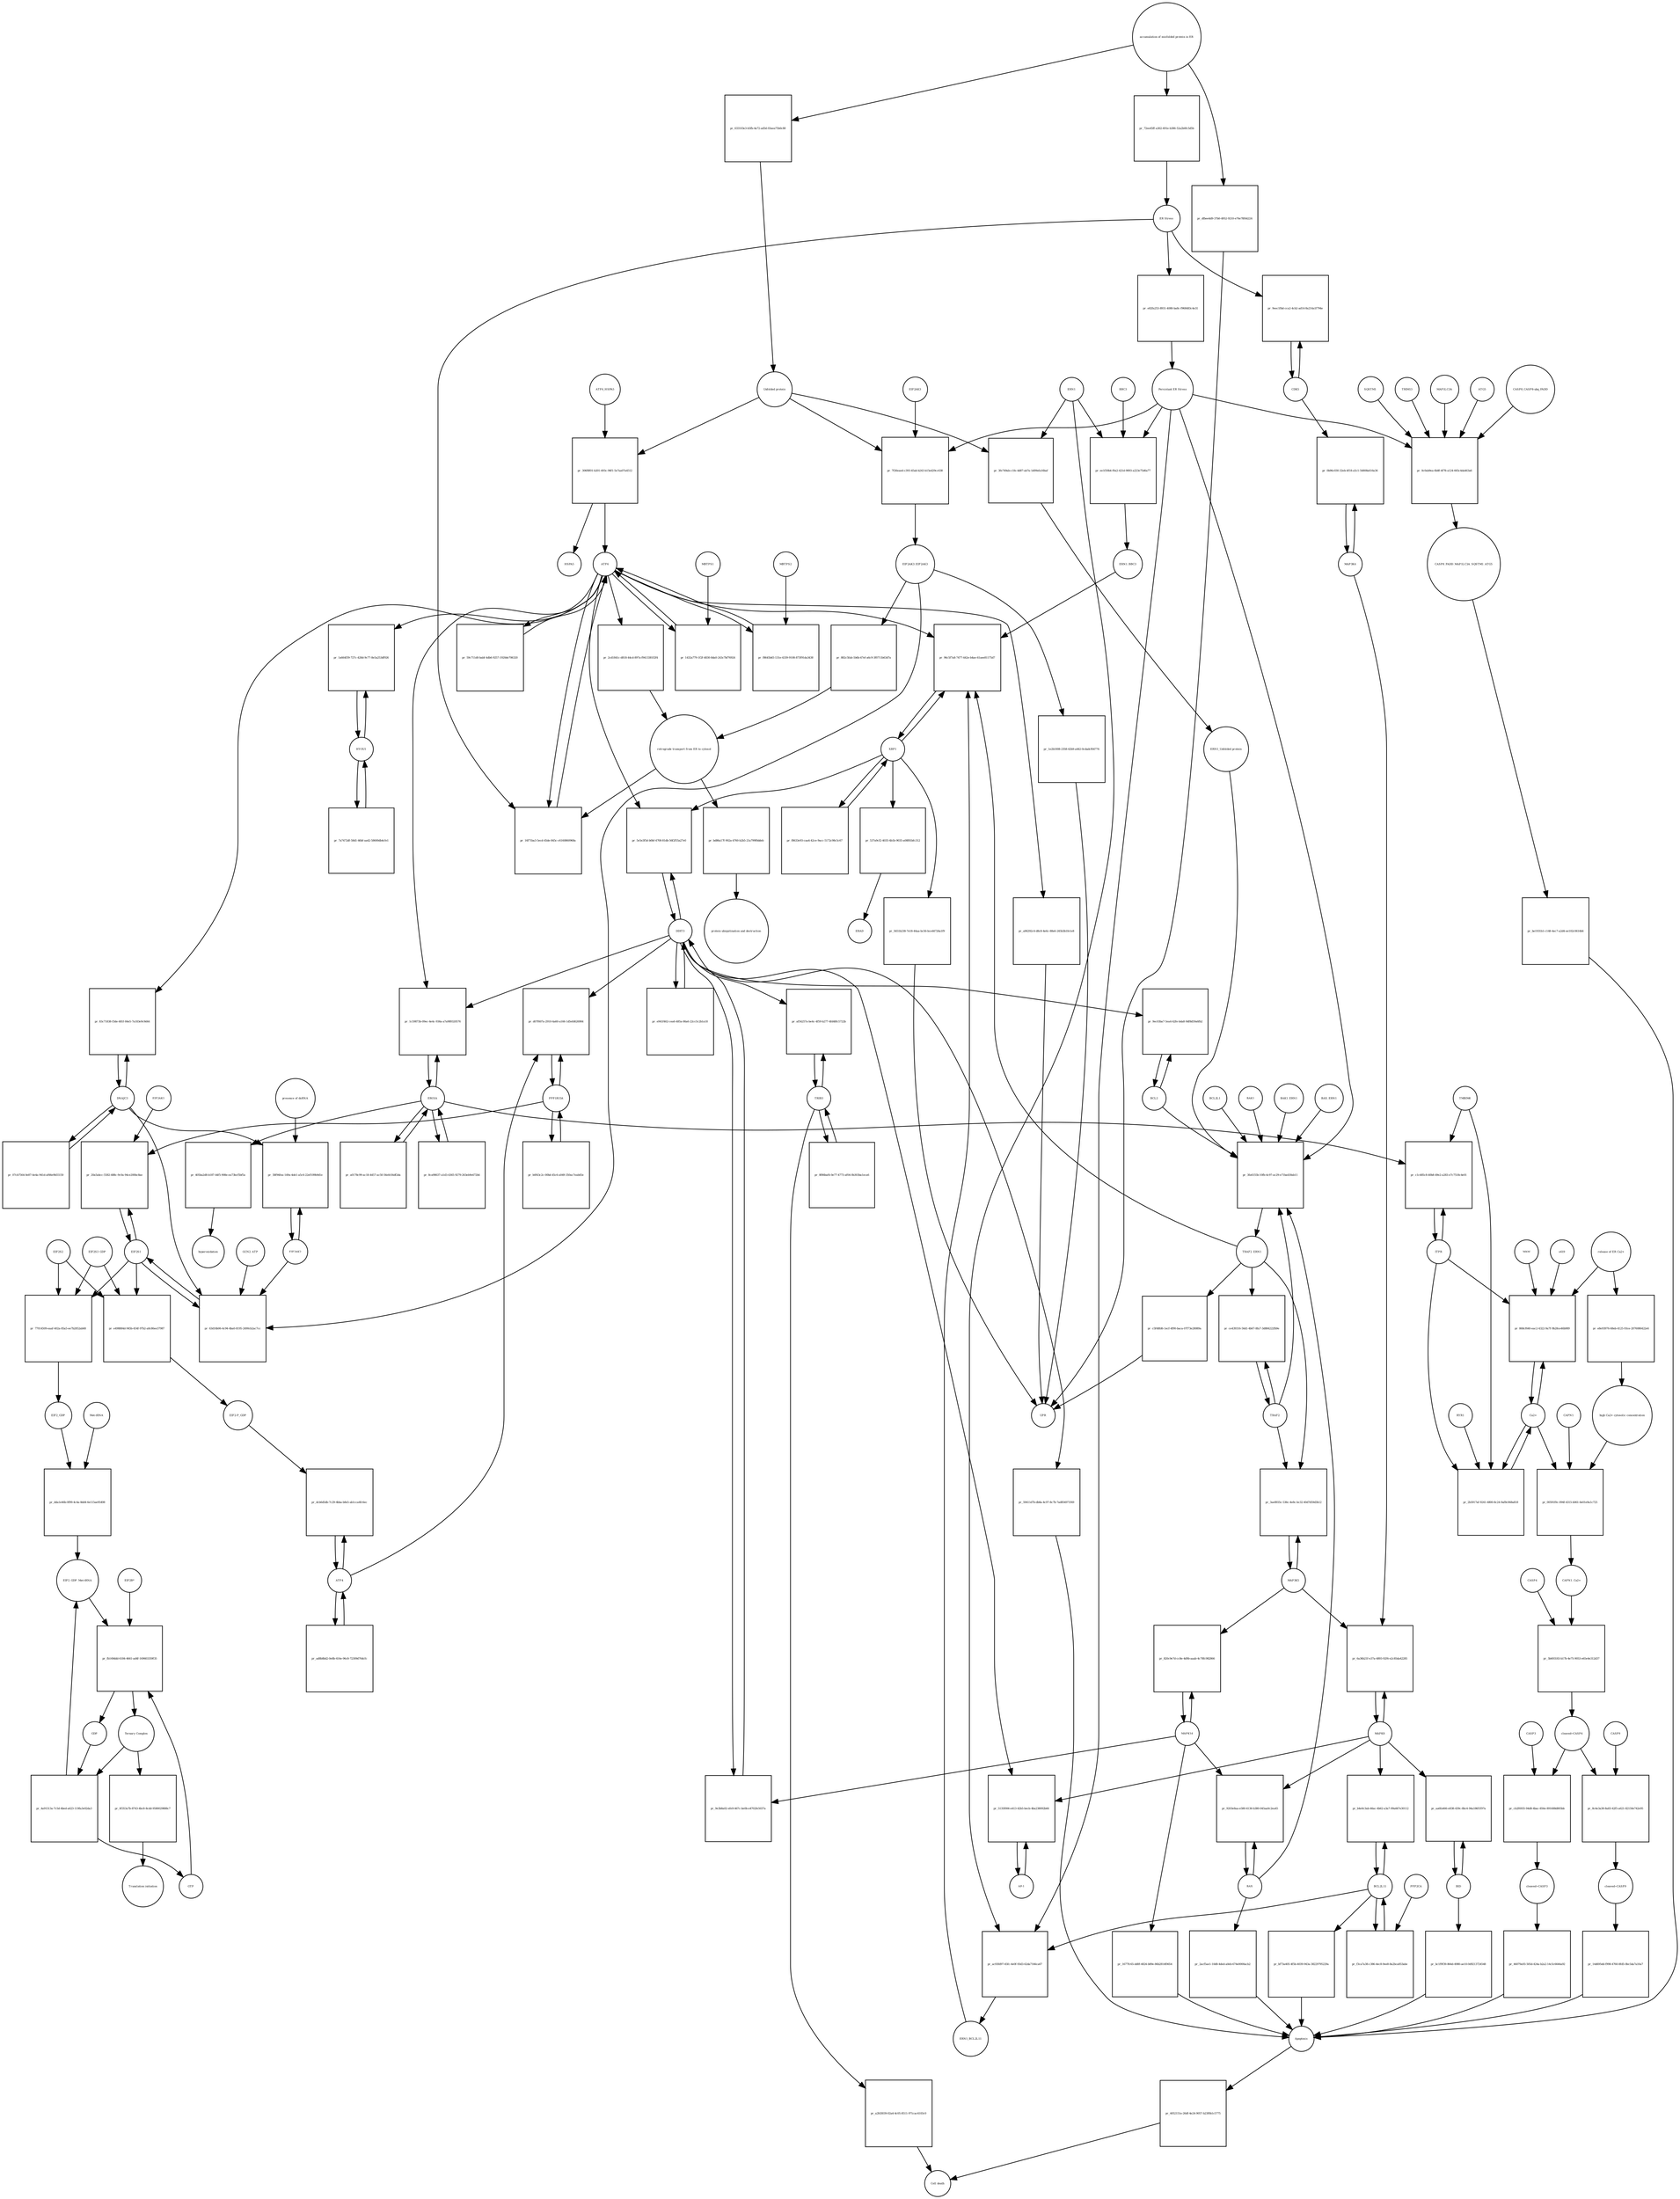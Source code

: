 strict digraph  {
ATF6_HSPA5 [annotation="", bipartite=0, cls=complex, fontsize=4, label=ATF6_HSPA5, shape=circle];
"pr_306f8f01-b201-493c-96f1-5e7aa07a4512" [annotation="", bipartite=1, cls=process, fontsize=4, label="pr_306f8f01-b201-493c-96f1-5e7aa07a4512", shape=square];
ATF6 [annotation="urn_miriam_hgnc.symbol_ATF6", bipartite=0, cls=macromolecule, fontsize=4, label=ATF6, shape=circle];
HSPA5 [annotation="urn_miriam_hgnc.symbol_HSPA5", bipartite=0, cls=macromolecule, fontsize=4, label=HSPA5, shape=circle];
"Unfolded protein" [annotation="", bipartite=0, cls=macromolecule, fontsize=4, label="Unfolded protein", shape=circle];
ERN1 [annotation="urn_miriam_hgnc.symbol_ERN1", bipartite=0, cls=macromolecule, fontsize=4, label=ERN1, shape=circle];
"pr_3fe749ab-c1fe-4d87-ab7a-1d09efa16baf" [annotation="", bipartite=1, cls=process, fontsize=4, label="pr_3fe749ab-c1fe-4d87-ab7a-1d09efa16baf", shape=square];
"ERN1_Unfolded protein" [annotation="", bipartite=0, cls=complex, fontsize=4, label="ERN1_Unfolded protein", shape=circle];
EIF2AK3_EIF2AK3 [annotation="", bipartite=0, cls=complex, fontsize=4, label=EIF2AK3_EIF2AK3, shape=circle];
"pr_882c5fab-1b6b-47ef-a6c9-3f0711b63d7a" [annotation="", bipartite=1, cls=process, fontsize=4, label="pr_882c5fab-1b6b-47ef-a6c9-3f0711b63d7a", shape=square];
"retrograde transport from ER to cytosol" [annotation="", bipartite=0, cls=phenotype, fontsize=4, label="retrograde transport from ER to cytosol", shape=circle];
"pr_2cd1841c-d818-44cd-897a-f9413381f2f4" [annotation="", bipartite=1, cls=process, fontsize=4, label="pr_2cd1841c-d818-44cd-897a-f9413381f2f4", shape=square];
"pr_bd86a17f-902a-4760-b2b5-21a799f8ddeb" [annotation="", bipartite=1, cls=process, fontsize=4, label="pr_bd86a17f-902a-4760-b2b5-21a799f8ddeb", shape=square];
"protein ubiquitination and destruction" [annotation="", bipartite=0, cls=phenotype, fontsize=4, label="protein ubiquitination and destruction", shape=circle];
"pr_3fa6155b-10fb-4c97-ac29-e71ba430ab11" [annotation="", bipartite=1, cls=process, fontsize=4, label="pr_3fa6155b-10fb-4c97-ac29-e71ba430ab11", shape=square];
TRAF2_ERN1 [annotation="", bipartite=0, cls=complex, fontsize=4, label=TRAF2_ERN1, shape=circle];
BAK1_ERN1 [annotation="", bipartite=0, cls=complex, fontsize=4, label=BAK1_ERN1, shape=circle];
BAX_ERN1 [annotation="", bipartite=0, cls=complex, fontsize=4, label=BAX_ERN1, shape=circle];
BCL2 [annotation="urn_miriam_hgnc.symbol_BCL2", bipartite=0, cls="nucleic acid feature", fontsize=4, label=BCL2, shape=circle];
BCL2L1 [annotation="urn_miriam_hgnc.symbol_BCL2L1", bipartite=0, cls=macromolecule, fontsize=4, label=BCL2L1, shape=circle];
"Persistant ER Stress" [annotation="", bipartite=0, cls=phenotype, fontsize=4, label="Persistant ER Stress", shape=circle];
BAX [annotation="urn_miriam_hgnc.symbol_BAX", bipartite=0, cls=macromolecule, fontsize=4, label=BAX, shape=circle];
BAK1 [annotation="urn_miriam_hgnc.symbol_BAK1", bipartite=0, cls=macromolecule, fontsize=4, label=BAK1, shape=circle];
TRAF2 [annotation="urn_miriam_hgnc.symbol_TRAF2", bipartite=0, cls=macromolecule, fontsize=4, label=TRAF2, shape=circle];
XBP1 [annotation="urn_miriam_hgnc.symbol_XBP1", bipartite=0, cls=macromolecule, fontsize=4, label=XBP1, shape=circle];
"pr_96c5f7a8-7477-442e-b4ae-61aee81175d7" [annotation="", bipartite=1, cls=process, fontsize=4, label="pr_96c5f7a8-7477-442e-b4ae-61aee81175d7", shape=square];
ERN1_BBC3 [annotation="", bipartite=0, cls=complex, fontsize=4, label=ERN1_BBC3, shape=circle];
ERN1_BCL2L11 [annotation="", bipartite=0, cls=complex, fontsize=4, label=ERN1_BCL2L11, shape=circle];
"pr_f8633e93-caa4-42ce-9acc-5172c98c5c67" [annotation="", bipartite=1, cls=process, fontsize=4, label="pr_f8633e93-caa4-42ce-9acc-5172c98c5c67", shape=square];
"pr_537a9cf2-4035-4b1b-9035-a08f81bfc312" [annotation="", bipartite=1, cls=process, fontsize=4, label="pr_537a9cf2-4035-4b1b-9035-a08f81bfc312", shape=square];
ERAD [annotation="", bipartite=0, cls=phenotype, fontsize=4, label=ERAD, shape=circle];
"pr_5651b238-7e18-44aa-bc56-bce44726a1f9" [annotation="", bipartite=1, cls=process, fontsize=4, label="pr_5651b238-7e18-44aa-bc56-bce44726a1f9", shape=square];
UPR [annotation="", bipartite=0, cls=phenotype, fontsize=4, label=UPR, shape=circle];
"pr_ce439316-56d1-4b67-8fa7-3d884222fb9e" [annotation="", bipartite=1, cls=process, fontsize=4, label="pr_ce439316-56d1-4b67-8fa7-3d884222fb9e", shape=square];
MAPK8 [annotation="urn_miriam_hgnc.symbol_MAPK8", bipartite=0, cls=macromolecule, fontsize=4, label=MAPK8, shape=circle];
"pr_6a36b21f-e37a-4893-92f4-e2c85da42285" [annotation="", bipartite=1, cls=process, fontsize=4, label="pr_6a36b21f-e37a-4893-92f4-e2c85da42285", shape=square];
MAP3K4 [annotation="urn_miriam_hgnc.symbol_MAP3K4", bipartite=0, cls=macromolecule, fontsize=4, label=MAP3K4, shape=circle];
MAP3K5 [annotation="urn_miriam_hgnc.symbol_MAP3K5", bipartite=0, cls=macromolecule, fontsize=4, label=MAP3K5, shape=circle];
MAPK14 [annotation="urn_miriam_hgnc.symbol_MAPK14", bipartite=0, cls=macromolecule, fontsize=4, label=MAPK14, shape=circle];
"pr_820c9e7d-cc8e-4d9b-aaab-4c78fc982866" [annotation="", bipartite=1, cls=process, fontsize=4, label="pr_820c9e7d-cc8e-4d9b-aaab-4c78fc982866", shape=square];
"pr_1677fc65-dd0f-4824-b89e-86b2814f0654" [annotation="", bipartite=1, cls=process, fontsize=4, label="pr_1677fc65-dd0f-4824-b89e-86b2814f0654", shape=square];
Apoptosis [annotation="", bipartite=0, cls=phenotype, fontsize=4, label=Apoptosis, shape=circle];
DDIT3 [annotation="urn_miriam_hgnc.symbol_DDIT3", bipartite=0, cls=macromolecule, fontsize=4, label=DDIT3, shape=circle];
"pr_9e3b8a02-efe9-467c-be0b-e4702fe5037a" [annotation="", bipartite=1, cls=process, fontsize=4, label="pr_9e3b8a02-efe9-467c-be0b-e4702fe5037a", shape=square];
"pr_59411d7b-db8a-4c97-8c7b-7ad854971f49" [annotation="", bipartite=1, cls=process, fontsize=4, label="pr_59411d7b-db8a-4c97-8c7b-7ad854971f49", shape=square];
"pr_9ec03ba7-5ea4-42fe-bda8-9df8d59a6fb2" [annotation="", bipartite=1, cls=process, fontsize=4, label="pr_9ec03ba7-5ea4-42fe-bda8-9df8d59a6fb2", shape=square];
"pr_16f71ba3-5ecd-45de-845c-c6160860968a" [annotation="", bipartite=1, cls=process, fontsize=4, label="pr_16f71ba3-5ecd-45de-845c-c6160860968a", shape=square];
"ER Stress" [annotation="", bipartite=0, cls=phenotype, fontsize=4, label="ER Stress", shape=circle];
"pr_1432a779-1f2f-4830-8da0-243c7bf76924" [annotation="", bipartite=1, cls=process, fontsize=4, label="pr_1432a779-1f2f-4830-8da0-243c7bf76924", shape=square];
MBTPS1 [annotation="urn_miriam_hgnc.symbol_MBTPS1", bipartite=0, cls=macromolecule, fontsize=4, label=MBTPS1, shape=circle];
"pr_f8645b45-131e-4339-9108-873f91da3438" [annotation="", bipartite=1, cls=process, fontsize=4, label="pr_f8645b45-131e-4339-9108-873f91da3438", shape=square];
MBTPS2 [annotation="urn_miriam_hgnc.symbol_MBTPS2", bipartite=0, cls=macromolecule, fontsize=4, label=MBTPS2, shape=circle];
"pr_59c711d0-babf-4db6-9257-1920de706320" [annotation="", bipartite=1, cls=process, fontsize=4, label="pr_59c711d0-babf-4db6-9257-1920de706320", shape=square];
"pr_e941f462-cea6-485a-86a6-22cc5c2b1a18" [annotation="", bipartite=1, cls=process, fontsize=4, label="pr_e941f462-cea6-485a-86a6-22cc5c2b1a18", shape=square];
"pr_5e5e3f5d-b0bf-4708-81db-56f2f55a27e0" [annotation="", bipartite=1, cls=process, fontsize=4, label="pr_5e5e3f5d-b0bf-4708-81db-56f2f55a27e0", shape=square];
EIF2S1 [annotation="urn_miriam_hgnc.symbol_EIF2S1", bipartite=0, cls=macromolecule, fontsize=4, label=EIF2S1, shape=circle];
"pr_63d16b06-4c94-4ba0-8195-2490cb2ac7cc" [annotation="", bipartite=1, cls=process, fontsize=4, label="pr_63d16b06-4c94-4ba0-8195-2490cb2ac7cc", shape=square];
GCN2_ATP [annotation="", bipartite=0, cls=complex, fontsize=4, label=GCN2_ATP, shape=circle];
EIF2AK2 [annotation="urn_miriam_hgnc.symbol_EIF2AK2", bipartite=0, cls=macromolecule, fontsize=4, label=EIF2AK2, shape=circle];
DNAJC3 [annotation="urn_miriam_hgnc.symbol_DNAJC3", bipartite=0, cls=macromolecule, fontsize=4, label=DNAJC3, shape=circle];
EIF2S2 [annotation="urn_miriam_hgnc.symbol_EIF2S2", bipartite=0, cls=macromolecule, fontsize=4, label=EIF2S2, shape=circle];
"pr_77014509-eaaf-402a-85a5-ee7b2852ab68" [annotation="", bipartite=1, cls=process, fontsize=4, label="pr_77014509-eaaf-402a-85a5-ee7b2852ab68", shape=square];
EIF2S3_GDP [annotation="", bipartite=0, cls=complex, fontsize=4, label=EIF2S3_GDP, shape=circle];
EIF2_GDP [annotation="", bipartite=0, cls=complex, fontsize=4, label=EIF2_GDP, shape=circle];
"EIF2_GDP_Met-tRNA" [annotation="", bipartite=0, cls=complex, fontsize=4, label="EIF2_GDP_Met-tRNA", shape=circle];
"pr_fb149ddd-6184-4661-ad4f-169603359f35" [annotation="", bipartite=1, cls=process, fontsize=4, label="pr_fb149ddd-6184-4661-ad4f-169603359f35", shape=square];
"Ternary Complex" [annotation="", bipartite=0, cls=complex, fontsize=4, label="Ternary Complex", shape=circle];
"EIF2B*" [annotation="", bipartite=0, cls=complex, fontsize=4, label="EIF2B*", shape=circle];
GTP [annotation="urn_miriam_obo.chebi_CHEBI%3A57600", bipartite=0, cls="simple chemical", fontsize=4, label=GTP, shape=circle];
GDP [annotation="urn_miriam_obo.chebi_CHEBI%3A65180", bipartite=0, cls="simple chemical", fontsize=4, label=GDP, shape=circle];
"pr_4a91513a-7c5d-4bed-a623-119fa3e02da3" [annotation="", bipartite=1, cls=process, fontsize=4, label="pr_4a91513a-7c5d-4bed-a623-119fa3e02da3", shape=square];
ATF4 [annotation="urn_miriam_hgnc.symbol_ATF4", bipartite=0, cls=macromolecule, fontsize=4, label=ATF4, shape=circle];
"pr_dcb6d5db-7c29-4bba-b8e5-ab1cca4fc6ec" [annotation="", bipartite=1, cls=process, fontsize=4, label="pr_dcb6d5db-7c29-4bba-b8e5-ab1cca4fc6ec", shape=square];
"EIF2-P_GDP" [annotation="", bipartite=0, cls=complex, fontsize=4, label="EIF2-P_GDP", shape=circle];
"pr_ad8b8bd2-0e8b-416e-96c8-72309d70dcfc" [annotation="", bipartite=1, cls=process, fontsize=4, label="pr_ad8b8bd2-0e8b-416e-96c8-72309d70dcfc", shape=square];
PPP1R15A [annotation="urn_miriam_hgnc.symbol_PPP1R15A", bipartite=0, cls=macromolecule, fontsize=4, label=PPP1R15A, shape=circle];
"pr_d07f607a-2910-4a60-a166-1d5efd626984" [annotation="", bipartite=1, cls=process, fontsize=4, label="pr_d07f607a-2910-4a60-a166-1d5efd626984", shape=square];
"pr_b0f43c2c-00bd-45c6-a049-350ac7eab45e" [annotation="", bipartite=1, cls=process, fontsize=4, label="pr_b0f43c2c-00bd-45c6-a049-350ac7eab45e", shape=square];
"pr_0f353a7b-8743-4bc8-8cdd-9580029888c7" [annotation="", bipartite=1, cls=process, fontsize=4, label="pr_0f353a7b-8743-4bc8-8cdd-9580029888c7", shape=square];
"Translation initiation" [annotation="", bipartite=0, cls=phenotype, fontsize=4, label="Translation initiation", shape=circle];
"pr_3ae8935c-536c-4e8c-bc32-40d7d59d3b12" [annotation="", bipartite=1, cls=process, fontsize=4, label="pr_3ae8935c-536c-4e8c-bc32-40d7d59d3b12", shape=square];
ERO1A [annotation="urn_miriam_hgnc.symbol_ERO1A", bipartite=0, cls=macromolecule, fontsize=4, label=ERO1A, shape=circle];
"pr_1c59873b-09ec-4e4c-936a-a7a989320576" [annotation="", bipartite=1, cls=process, fontsize=4, label="pr_1c59873b-09ec-4e4c-936a-a7a989320576", shape=square];
"pr_8ca98637-a1d3-4365-9279-263eb9e472b4" [annotation="", bipartite=1, cls=process, fontsize=4, label="pr_8ca98637-a1d3-4365-9279-263eb9e472b4", shape=square];
"pr_20a5abcc-5582-488c-9c0a-94ce200bc8ae" [annotation="", bipartite=1, cls=process, fontsize=4, label="pr_20a5abcc-5582-488c-9c0a-94ce200bc8ae", shape=square];
EIF2AK1 [annotation="urn_miriam_hgnc.symbol_EIF2AK1", bipartite=0, cls=macromolecule, fontsize=4, label=EIF2AK1, shape=circle];
"pr_9203e8aa-e580-4136-b380-045aa0c2ea45" [annotation="", bipartite=1, cls=process, fontsize=4, label="pr_9203e8aa-e580-4136-b380-045aa0c2ea45", shape=square];
"pr_2acf5ae1-10d8-4ded-a0eb-674e0000acb2" [annotation="", bipartite=1, cls=process, fontsize=4, label="pr_2acf5ae1-10d8-4ded-a0eb-674e0000acb2", shape=square];
"Ca2+" [annotation="urn_miriam_obo.chebi_CHEBI%3A29108", bipartite=0, cls="simple chemical", fontsize=4, label="Ca2+", shape=circle];
"pr_868cf640-eac2-4322-9a7f-9b28ce46b989" [annotation="", bipartite=1, cls=process, fontsize=4, label="pr_868cf640-eac2-4322-9a7f-9b28ce46b989", shape=square];
"release of ER Ca2+" [annotation="", bipartite=0, cls=phenotype, fontsize=4, label="release of ER Ca2+", shape=circle];
ITPR [annotation="urn_miriam_hgnc.symbol_ITPR1|urn_miriam_hgnc.symbol_ITPR2|urn_miriam_hgnc.symbol_ITPR3", bipartite=0, cls=macromolecule, fontsize=4, label=ITPR, shape=circle];
MAM [annotation="", bipartite=0, cls=phenotype, fontsize=4, label=MAM, shape=circle];
s619 [annotation="", bipartite=0, cls=complex, fontsize=4, label=s619, shape=circle];
"pr_0b96c030-32eb-4f18-a5c1-54808a616a36" [annotation="", bipartite=1, cls=process, fontsize=4, label="pr_0b96c030-32eb-4f18-a5c1-54808a616a36", shape=square];
CDK5 [annotation="urn_miriam_hgnc.symbol_CDK5", bipartite=0, cls=macromolecule, fontsize=4, label=CDK5, shape=circle];
"pr_9eec1fbd-cca2-4cb2-ad14-8a214a1f794e" [annotation="", bipartite=1, cls="uncertain process", fontsize=4, label="pr_9eec1fbd-cca2-4cb2-ad14-8a214a1f794e", shape=square];
"pr_4052151e-26df-4e24-9057-b23f0b1c5775" [annotation="", bipartite=1, cls=process, fontsize=4, label="pr_4052151e-26df-4e24-9057-b23f0b1c5775", shape=square];
"Cell death" [annotation="", bipartite=0, cls=phenotype, fontsize=4, label="Cell death", shape=circle];
"pr_2b5917af-9241-4800-8c24-9af8c068a818" [annotation="", bipartite=1, cls=process, fontsize=4, label="pr_2b5917af-9241-4800-8c24-9af8c068a818", shape=square];
TMBIM6 [annotation="urn_miriam_hgnc.symbol_TMBIM6", bipartite=0, cls=macromolecule, fontsize=4, label=TMBIM6, shape=circle];
RYR1 [annotation="urn_miriam_hgnc.symbol_RYR1", bipartite=0, cls=macromolecule, fontsize=4, label=RYR1, shape=circle];
EIF2AK3 [annotation="urn_miriam_hgnc.symbol_EIF2AK3", bipartite=0, cls=macromolecule, fontsize=4, label=EIF2AK3, shape=circle];
"pr_7f26eaed-c393-45ab-b243-b15ed29cc638" [annotation="", bipartite=1, cls=process, fontsize=4, label="pr_7f26eaed-c393-45ab-b243-b15ed29cc638", shape=square];
"pr_405ba2d8-b187-44f5-908e-ea73bcf5bf5a" [annotation="", bipartite=1, cls=process, fontsize=4, label="pr_405ba2d8-b187-44f5-908e-ea73bcf5bf5a", shape=square];
hyperoxidation [annotation="", bipartite=0, cls=phenotype, fontsize=4, label=hyperoxidation, shape=circle];
"pr_a0178c99-ac18-4457-ac50-56efe56df2da" [annotation="", bipartite=1, cls=process, fontsize=4, label="pr_a0178c99-ac18-4457-ac50-56efe56df2da", shape=square];
"pr_e82fa253-8931-4080-ba8c-f968483c4e31" [annotation="", bipartite=1, cls=process, fontsize=4, label="pr_e82fa253-8931-4080-ba8c-f968483c4e31", shape=square];
"CASP8_CASP8-ubq_FADD" [annotation="", bipartite=0, cls=complex, fontsize=4, label="CASP8_CASP8-ubq_FADD", shape=circle];
"pr_0c0ab9ea-6b8f-4f78-a124-665c4da463a6" [annotation="", bipartite=1, cls=process, fontsize=4, label="pr_0c0ab9ea-6b8f-4f78-a124-665c4da463a6", shape=square];
"SQSTM1 " [annotation="urn_miriam_hgnc.symbol_SQSTM1", bipartite=0, cls=macromolecule, fontsize=4, label="SQSTM1 ", shape=circle];
CASP8_FADD_MAP1LC3A_SQSTM1_ATG5 [annotation="", bipartite=0, cls=complex, fontsize=4, label=CASP8_FADD_MAP1LC3A_SQSTM1_ATG5, shape=circle];
TRIM13 [annotation="urn_miriam_hgnc.symbol_TRIM13", bipartite=0, cls=macromolecule, fontsize=4, label=TRIM13, shape=circle];
MAP1LC3A [annotation="urn_miriam_hgnc.symbol_MAP1LC3A", bipartite=0, cls=macromolecule, fontsize=4, label=MAP1LC3A, shape=circle];
ATG5 [annotation="urn_miriam_hgnc.symbol_ATG5", bipartite=0, cls=macromolecule, fontsize=4, label=ATG5, shape=circle];
"pr_be1931b1-c148-4ec7-a2d4-ee102c0614b6" [annotation="", bipartite=1, cls=process, fontsize=4, label="pr_be1931b1-c148-4ec7-a2d4-ee102c0614b6", shape=square];
"AP-1" [annotation="urn_miriam_hgnc.symbol_FOS|urn_miriam_hgnc.symbol_FOSB|urn_miriam_hgnc.symbol_FOSL1|urn_miriam_hgnc.symbol_FOSL2|urn_miriam_hgnc.symbol_JUN|urn_miriam_hgnc.symbol_JUNB|urn_miriam_hgnc.symbol_JUND", bipartite=0, cls=macromolecule, fontsize=4, label="AP-1", shape=circle];
"pr_5135f006-e413-42b5-becb-4ba238092b66" [annotation="", bipartite=1, cls=process, fontsize=4, label="pr_5135f006-e413-42b5-becb-4ba238092b66", shape=square];
"pr_58f94fea-149a-4de1-a5c6-22ef109b9d1e" [annotation="", bipartite=1, cls=process, fontsize=4, label="pr_58f94fea-149a-4de1-a5c6-22ef109b9d1e", shape=square];
"presence of dsRNA" [annotation="", bipartite=0, cls=phenotype, fontsize=4, label="presence of dsRNA", shape=circle];
"Met-tRNA" [annotation="urn_miriam_hgnc_HGNC%3A34779", bipartite=0, cls="nucleic acid feature", fontsize=4, label="Met-tRNA", shape=circle];
"pr_dda1e46b-0f99-4c4a-8dd4-6e115ae95498" [annotation="", bipartite=1, cls=process, fontsize=4, label="pr_dda1e46b-0f99-4c4a-8dd4-6e115ae95498", shape=square];
"pr_e498884d-945b-454f-97b2-a8c86ee37987" [annotation="", bipartite=1, cls=process, fontsize=4, label="pr_e498884d-945b-454f-97b2-a8c86ee37987", shape=square];
"accumulation of misfolded protein in ER" [annotation="", bipartite=0, cls=phenotype, fontsize=4, label="accumulation of misfolded protein in ER", shape=circle];
"pr_633103e3-b5fb-4a72-ad5d-03aea75b0c88" [annotation="", bipartite=1, cls=process, fontsize=4, label="pr_633103e3-b5fb-4a72-ad5d-03aea75b0c88", shape=square];
"pr_72ee45ff-a362-491e-b386-52a2b0fc5d5b" [annotation="", bipartite=1, cls=process, fontsize=4, label="pr_72ee45ff-a362-491e-b386-52a2b0fc5d5b", shape=square];
"pr_dfbee4d9-37b0-4952-9210-e76e78f44224" [annotation="", bipartite=1, cls=process, fontsize=4, label="pr_dfbee4d9-37b0-4952-9210-e76e78f44224", shape=square];
"pr_1e2b1008-2358-42b9-a442-0cdadcf64774" [annotation="", bipartite=1, cls=process, fontsize=4, label="pr_1e2b1008-2358-42b9-a442-0cdadcf64774", shape=square];
"pr_c5f48fd6-1ecf-4f90-baca-07f73e28089a" [annotation="", bipartite=1, cls=process, fontsize=4, label="pr_c5f48fd6-1ecf-4f90-baca-07f73e28089a", shape=square];
"pr_a96292c4-d8c8-4e6c-88e6-245b3b1fe1e8" [annotation="", bipartite=1, cls=process, fontsize=4, label="pr_a96292c4-d8c8-4e6c-88e6-245b3b1fe1e8", shape=square];
BCL2L11 [annotation="urn_miriam_hgnc.symbol_BCL2L11", bipartite=0, cls=macromolecule, fontsize=4, label=BCL2L11, shape=circle];
"pr_b4e0c3ab-46ac-4b62-a3a7-99a667e30112" [annotation="", bipartite=1, cls=process, fontsize=4, label="pr_b4e0c3ab-46ac-4b62-a3a7-99a667e30112", shape=square];
BID [annotation="urn_miriam_hgnc.symbol_BID", bipartite=0, cls=macromolecule, fontsize=4, label=BID, shape=circle];
"pr_aa6fa466-e838-439c-8bc4-94a186f1f97a" [annotation="", bipartite=1, cls=process, fontsize=4, label="pr_aa6fa466-e838-439c-8bc4-94a186f1f97a", shape=square];
"pr_bf73a405-4f5b-4039-943a-38229795229a" [annotation="", bipartite=1, cls=process, fontsize=4, label="pr_bf73a405-4f5b-4039-943a-38229795229a", shape=square];
"pr_bc1f9f39-864d-4980-ae10-0d9213724548" [annotation="", bipartite=1, cls=process, fontsize=4, label="pr_bc1f9f39-864d-4980-ae10-0d9213724548", shape=square];
"pr_ac93fd97-45fc-4e0f-93d3-62da7166ca67" [annotation="", bipartite=1, cls=process, fontsize=4, label="pr_ac93fd97-45fc-4e0f-93d3-62da7166ca67", shape=square];
"pr_ee1f30b4-f0a2-421d-9893-a223e75d6a77" [annotation="", bipartite=1, cls=process, fontsize=4, label="pr_ee1f30b4-f0a2-421d-9893-a223e75d6a77", shape=square];
BBC3 [annotation="urn_miriam_hgnc.symbol_BBC3", bipartite=0, cls=macromolecule, fontsize=4, label=BBC3, shape=circle];
"pr_f3ca7a38-c386-4ec8-9ee8-8a2bca853abe" [annotation="", bipartite=1, cls=process, fontsize=4, label="pr_f3ca7a38-c386-4ec8-9ee8-8a2bca853abe", shape=square];
PPP2CA [annotation="urn_miriam_hgnc.symbol_PPP2CA", bipartite=0, cls=macromolecule, fontsize=4, label=PPP2CA, shape=circle];
TRIB3 [annotation="urn_miriam_hgnc.symbol_TRIB3", bipartite=0, cls=macromolecule, fontsize=4, label=TRIB3, shape=circle];
"pr_af54257a-be4c-4f59-b277-4fd48fc5722b" [annotation="", bipartite=1, cls=process, fontsize=4, label="pr_af54257a-be4c-4f59-b277-4fd48fc5722b", shape=square];
"pr_8f86baf4-0e77-4773-af04-0b303ba1eca6" [annotation="", bipartite=1, cls=process, fontsize=4, label="pr_8f86baf4-0e77-4773-af04-0b303ba1eca6", shape=square];
"pr_a2fd3039-02a4-4c05-8511-971cac4103c0" [annotation="", bipartite=1, cls=process, fontsize=4, label="pr_a2fd3039-02a4-4c05-8511-971cac4103c0", shape=square];
"pr_e8e93976-68eb-4125-93ce-2076086422e6" [annotation="", bipartite=1, cls=process, fontsize=4, label="pr_e8e93976-68eb-4125-93ce-2076086422e6", shape=square];
"high Ca2+ cytosolic concentration" [annotation="", bipartite=0, cls=phenotype, fontsize=4, label="high Ca2+ cytosolic concentration", shape=circle];
"pr_83c71838-f3de-481f-84e5-7a183e9c9d44" [annotation="", bipartite=1, cls=process, fontsize=4, label="pr_83c71838-f3de-481f-84e5-7a183e9c9d44", shape=square];
"pr_07cb7564-0e87-4e4a-941d-af66e9b55150" [annotation="", bipartite=1, cls=process, fontsize=4, label="pr_07cb7564-0e87-4e4a-941d-af66e9b55150", shape=square];
"pr_c1c485c8-40b8-49e2-a283-e7c7518c4e01" [annotation="", bipartite=1, cls=process, fontsize=4, label="pr_c1c485c8-40b8-49e2-a283-e7c7518c4e01", shape=square];
CASP4 [annotation="urn_miriam_hgnc.symbol_CASP4", bipartite=0, cls=macromolecule, fontsize=4, label=CASP4, shape=circle];
"pr_5b693183-b17b-4e75-9053-e65e4e312d37" [annotation="", bipartite=1, cls=process, fontsize=4, label="pr_5b693183-b17b-4e75-9053-e65e4e312d37", shape=square];
"cleaved~CASP4" [annotation="urn_miriam_hgnc.symbol_CASP4", bipartite=0, cls=macromolecule, fontsize=4, label="cleaved~CASP4", shape=circle];
"CAPN1_Ca2+" [annotation="", bipartite=0, cls=complex, fontsize=4, label="CAPN1_Ca2+", shape=circle];
CASP3 [annotation="urn_miriam_hgnc.symbol_CASP3", bipartite=0, cls=macromolecule, fontsize=4, label=CASP3, shape=circle];
"pr_cb2f6935-94d8-4bac-856e-891688d805bb" [annotation="", bipartite=1, cls=process, fontsize=4, label="pr_cb2f6935-94d8-4bac-856e-891688d805bb", shape=square];
"cleaved~CASP3" [annotation="urn_miriam_hgnc.symbol_CASP3", bipartite=0, cls=macromolecule, fontsize=4, label="cleaved~CASP3", shape=circle];
CASP9 [annotation="urn_miriam_hgnc.symbol_CSAP9", bipartite=0, cls=macromolecule, fontsize=4, label=CASP9, shape=circle];
"pr_8c4e3a38-8a83-42f5-a621-82150e742e95" [annotation="", bipartite=1, cls=process, fontsize=4, label="pr_8c4e3a38-8a83-42f5-a621-82150e742e95", shape=square];
"cleaved~CASP9" [annotation="urn_miriam_hgnc.symbol_CASP9", bipartite=0, cls=macromolecule, fontsize=4, label="cleaved~CASP9", shape=circle];
CAPN1 [annotation="urn_miriam_hgnc.symbol_CAPN1", bipartite=0, cls=macromolecule, fontsize=4, label=CAPN1, shape=circle];
"pr_00591f0c-094f-4315-b061-6e01e9a1c725" [annotation="", bipartite=1, cls=process, fontsize=4, label="pr_00591f0c-094f-4315-b061-6e01e9a1c725", shape=square];
"pr_46079a93-505d-424a-b2a2-14c5c6644a92" [annotation="", bipartite=1, cls=process, fontsize=4, label="pr_46079a93-505d-424a-b2a2-14c5c6644a92", shape=square];
"pr_14d695dd-f998-4760-8fd5-0bc5da7a10a7" [annotation="", bipartite=1, cls=process, fontsize=4, label="pr_14d695dd-f998-4760-8fd5-0bc5da7a10a7", shape=square];
HYOU1 [annotation="urn_miriam_hgnc.symbol_HYOU1", bipartite=0, cls=macromolecule, fontsize=4, label=HYOU1, shape=circle];
"pr_1a664f39-727c-428d-9c77-8e5a253df926" [annotation="", bipartite=1, cls=process, fontsize=4, label="pr_1a664f39-727c-428d-9c77-8e5a253df926", shape=square];
"pr_7a7472df-58d1-46bf-aa42-58600db4cfe1" [annotation="", bipartite=1, cls=process, fontsize=4, label="pr_7a7472df-58d1-46bf-aa42-58600db4cfe1", shape=square];
ATF6_HSPA5 -> "pr_306f8f01-b201-493c-96f1-5e7aa07a4512"  [annotation="", interaction_type=consumption];
"pr_306f8f01-b201-493c-96f1-5e7aa07a4512" -> ATF6  [annotation="", interaction_type=production];
"pr_306f8f01-b201-493c-96f1-5e7aa07a4512" -> HSPA5  [annotation="", interaction_type=production];
ATF6 -> "pr_2cd1841c-d818-44cd-897a-f9413381f2f4"  [annotation="", interaction_type=consumption];
ATF6 -> "pr_96c5f7a8-7477-442e-b4ae-61aee81175d7"  [annotation="urn_miriam_pubmed_26587781|urn_miriam_pubmed_23430059", interaction_type=catalysis];
ATF6 -> "pr_16f71ba3-5ecd-45de-845c-c6160860968a"  [annotation="", interaction_type=consumption];
ATF6 -> "pr_1432a779-1f2f-4830-8da0-243c7bf76924"  [annotation="", interaction_type=consumption];
ATF6 -> "pr_f8645b45-131e-4339-9108-873f91da3438"  [annotation="", interaction_type=consumption];
ATF6 -> "pr_59c711d0-babf-4db6-9257-1920de706320"  [annotation="", interaction_type=consumption];
ATF6 -> "pr_5e5e3f5d-b0bf-4708-81db-56f2f55a27e0"  [annotation="urn_miriam_pubmed_26587781|urn_miriam_pubmed_17991856|urn_miriam_pubmed_28843399", interaction_type=catalysis];
ATF6 -> "pr_1c59873b-09ec-4e4c-936a-a7a989320576"  [annotation="urn_miriam_pubmed_23850759|urn_miriam_pubmed_25387528", interaction_type=catalysis];
ATF6 -> "pr_a96292c4-d8c8-4e6c-88e6-245b3b1fe1e8"  [annotation="", interaction_type=consumption];
ATF6 -> "pr_83c71838-f3de-481f-84e5-7a183e9c9d44"  [annotation="urn_miriam_pubmed_12601012|urn_miriam_pubmed_18360008", interaction_type=catalysis];
ATF6 -> "pr_1a664f39-727c-428d-9c77-8e5a253df926"  [annotation=urn_miriam_pubmed_18360008, interaction_type=catalysis];
"Unfolded protein" -> "pr_306f8f01-b201-493c-96f1-5e7aa07a4512"  [annotation="urn_miriam_pubmed_19509052|urn_miriam_pubmed_12847084|urn_miriam_pubmed_23850759", interaction_type=catalysis];
"Unfolded protein" -> "pr_3fe749ab-c1fe-4d87-ab7a-1d09efa16baf"  [annotation="", interaction_type=consumption];
"Unfolded protein" -> "pr_7f26eaed-c393-45ab-b243-b15ed29cc638"  [annotation=urn_miriam_pubmed_17991856, interaction_type=catalysis];
ERN1 -> "pr_3fe749ab-c1fe-4d87-ab7a-1d09efa16baf"  [annotation="", interaction_type=consumption];
ERN1 -> "pr_ac93fd97-45fc-4e0f-93d3-62da7166ca67"  [annotation="", interaction_type=consumption];
ERN1 -> "pr_ee1f30b4-f0a2-421d-9893-a223e75d6a77"  [annotation="", interaction_type=consumption];
"pr_3fe749ab-c1fe-4d87-ab7a-1d09efa16baf" -> "ERN1_Unfolded protein"  [annotation="", interaction_type=production];
"ERN1_Unfolded protein" -> "pr_3fa6155b-10fb-4c97-ac29-e71ba430ab11"  [annotation="", interaction_type=consumption];
EIF2AK3_EIF2AK3 -> "pr_882c5fab-1b6b-47ef-a6c9-3f0711b63d7a"  [annotation="", interaction_type=consumption];
EIF2AK3_EIF2AK3 -> "pr_63d16b06-4c94-4ba0-8195-2490cb2ac7cc"  [annotation="urn_miriam_pubmed_12667446|urn_miriam_pubmed_16246152|urn_miriam_pubmed_12601012|urn_miriam_pubmed_23850759|urn_miriam_pubmed_18360008|urn_miriam_pubmed_26587781", interaction_type=catalysis];
EIF2AK3_EIF2AK3 -> "pr_1e2b1008-2358-42b9-a442-0cdadcf64774"  [annotation="", interaction_type=consumption];
"pr_882c5fab-1b6b-47ef-a6c9-3f0711b63d7a" -> "retrograde transport from ER to cytosol"  [annotation="", interaction_type=production];
"retrograde transport from ER to cytosol" -> "pr_bd86a17f-902a-4760-b2b5-21a799f8ddeb"  [annotation="", interaction_type=consumption];
"retrograde transport from ER to cytosol" -> "pr_16f71ba3-5ecd-45de-845c-c6160860968a"  [annotation="urn_miriam_pubmed_18360008|urn_miriam_pubmed_17991856|urn_miriam_pubmed_26587781|urn_miriam_pubmed_12847084", interaction_type=inhibition];
"pr_2cd1841c-d818-44cd-897a-f9413381f2f4" -> "retrograde transport from ER to cytosol"  [annotation="", interaction_type=production];
"pr_bd86a17f-902a-4760-b2b5-21a799f8ddeb" -> "protein ubiquitination and destruction"  [annotation="", interaction_type=production];
"pr_3fa6155b-10fb-4c97-ac29-e71ba430ab11" -> TRAF2_ERN1  [annotation="", interaction_type=production];
TRAF2_ERN1 -> "pr_96c5f7a8-7477-442e-b4ae-61aee81175d7"  [annotation="urn_miriam_pubmed_26587781|urn_miriam_pubmed_23430059", interaction_type=catalysis];
TRAF2_ERN1 -> "pr_ce439316-56d1-4b67-8fa7-3d884222fb9e"  [annotation=urn_miriam_pubmed_23850759, interaction_type=catalysis];
TRAF2_ERN1 -> "pr_3ae8935c-536c-4e8c-bc32-40d7d59d3b12"  [annotation=urn_miriam_pubmed_23850759, interaction_type=catalysis];
TRAF2_ERN1 -> "pr_c5f48fd6-1ecf-4f90-baca-07f73e28089a"  [annotation="", interaction_type=consumption];
BAK1_ERN1 -> "pr_3fa6155b-10fb-4c97-ac29-e71ba430ab11"  [annotation="urn_miriam_pubmed_23850759|urn_miriam_pubmed_23430059|urn_miriam_pubmed_26587781", interaction_type=catalysis];
BAX_ERN1 -> "pr_3fa6155b-10fb-4c97-ac29-e71ba430ab11"  [annotation="urn_miriam_pubmed_23850759|urn_miriam_pubmed_23430059|urn_miriam_pubmed_26587781", interaction_type=catalysis];
BCL2 -> "pr_3fa6155b-10fb-4c97-ac29-e71ba430ab11"  [annotation="urn_miriam_pubmed_23850759|urn_miriam_pubmed_23430059|urn_miriam_pubmed_26587781", interaction_type=inhibition];
BCL2 -> "pr_9ec03ba7-5ea4-42fe-bda8-9df8d59a6fb2"  [annotation="", interaction_type=consumption];
BCL2L1 -> "pr_3fa6155b-10fb-4c97-ac29-e71ba430ab11"  [annotation="urn_miriam_pubmed_23850759|urn_miriam_pubmed_23430059|urn_miriam_pubmed_26587781", interaction_type=inhibition];
"Persistant ER Stress" -> "pr_3fa6155b-10fb-4c97-ac29-e71ba430ab11"  [annotation="urn_miriam_pubmed_23850759|urn_miriam_pubmed_23430059|urn_miriam_pubmed_26587781", interaction_type=inhibition];
"Persistant ER Stress" -> "pr_7f26eaed-c393-45ab-b243-b15ed29cc638"  [annotation=urn_miriam_pubmed_17991856, interaction_type=catalysis];
"Persistant ER Stress" -> "pr_0c0ab9ea-6b8f-4f78-a124-665c4da463a6"  [annotation=urn_miriam_pubmed_17991856, interaction_type=catalysis];
"Persistant ER Stress" -> "pr_ac93fd97-45fc-4e0f-93d3-62da7166ca67"  [annotation="urn_miriam_pubmed_23850759|urn_miriam_pubmed_23430059|urn_miriam_pubmed_26587781", interaction_type=inhibition];
"Persistant ER Stress" -> "pr_ee1f30b4-f0a2-421d-9893-a223e75d6a77"  [annotation="urn_miriam_pubmed_23430059|urn_miriam_pubmed_17991856", interaction_type=inhibition];
BAX -> "pr_3fa6155b-10fb-4c97-ac29-e71ba430ab11"  [annotation="urn_miriam_pubmed_23850759|urn_miriam_pubmed_23430059|urn_miriam_pubmed_26587781", interaction_type=catalysis];
BAX -> "pr_9203e8aa-e580-4136-b380-045aa0c2ea45"  [annotation="", interaction_type=consumption];
BAX -> "pr_2acf5ae1-10d8-4ded-a0eb-674e0000acb2"  [annotation="", interaction_type=consumption];
BAK1 -> "pr_3fa6155b-10fb-4c97-ac29-e71ba430ab11"  [annotation="urn_miriam_pubmed_23850759|urn_miriam_pubmed_23430059|urn_miriam_pubmed_26587781", interaction_type=catalysis];
TRAF2 -> "pr_3fa6155b-10fb-4c97-ac29-e71ba430ab11"  [annotation="", interaction_type=consumption];
TRAF2 -> "pr_ce439316-56d1-4b67-8fa7-3d884222fb9e"  [annotation="", interaction_type=consumption];
TRAF2 -> "pr_3ae8935c-536c-4e8c-bc32-40d7d59d3b12"  [annotation=urn_miriam_pubmed_23850759, interaction_type=catalysis];
XBP1 -> "pr_96c5f7a8-7477-442e-b4ae-61aee81175d7"  [annotation="", interaction_type=consumption];
XBP1 -> "pr_f8633e93-caa4-42ce-9acc-5172c98c5c67"  [annotation="", interaction_type=consumption];
XBP1 -> "pr_537a9cf2-4035-4b1b-9035-a08f81bfc312"  [annotation="", interaction_type=consumption];
XBP1 -> "pr_5651b238-7e18-44aa-bc56-bce44726a1f9"  [annotation="", interaction_type=consumption];
XBP1 -> "pr_5e5e3f5d-b0bf-4708-81db-56f2f55a27e0"  [annotation="urn_miriam_pubmed_26587781|urn_miriam_pubmed_17991856|urn_miriam_pubmed_28843399", interaction_type=catalysis];
"pr_96c5f7a8-7477-442e-b4ae-61aee81175d7" -> XBP1  [annotation="", interaction_type=production];
ERN1_BBC3 -> "pr_96c5f7a8-7477-442e-b4ae-61aee81175d7"  [annotation="urn_miriam_pubmed_26587781|urn_miriam_pubmed_23430059", interaction_type=catalysis];
ERN1_BCL2L11 -> "pr_96c5f7a8-7477-442e-b4ae-61aee81175d7"  [annotation="urn_miriam_pubmed_26587781|urn_miriam_pubmed_23430059", interaction_type=catalysis];
"pr_f8633e93-caa4-42ce-9acc-5172c98c5c67" -> XBP1  [annotation="", interaction_type=production];
"pr_537a9cf2-4035-4b1b-9035-a08f81bfc312" -> ERAD  [annotation="", interaction_type=production];
"pr_5651b238-7e18-44aa-bc56-bce44726a1f9" -> UPR  [annotation="", interaction_type=production];
"pr_ce439316-56d1-4b67-8fa7-3d884222fb9e" -> TRAF2  [annotation="", interaction_type=production];
MAPK8 -> "pr_6a36b21f-e37a-4893-92f4-e2c85da42285"  [annotation="", interaction_type=consumption];
MAPK8 -> "pr_9203e8aa-e580-4136-b380-045aa0c2ea45"  [annotation="urn_miriam_pubmed_18191217|urn_miriam_pubmed_23430059", interaction_type=catalysis];
MAPK8 -> "pr_5135f006-e413-42b5-becb-4ba238092b66"  [annotation="urn_miriam_pubmed_26618107|urn_miriam_pubmed_26587781|urn_miriam_pubmed_23850759", interaction_type=catalysis];
MAPK8 -> "pr_b4e0c3ab-46ac-4b62-a3a7-99a667e30112"  [annotation="urn_miriam_pubmed_26018731|urn_miriam_pubmed_23850759", interaction_type=catalysis];
MAPK8 -> "pr_aa6fa466-e838-439c-8bc4-94a186f1f97a"  [annotation="urn_miriam_pubmed_23430059|urn_miriam_pubmed_11583631", interaction_type=catalysis];
"pr_6a36b21f-e37a-4893-92f4-e2c85da42285" -> MAPK8  [annotation="", interaction_type=production];
MAP3K4 -> "pr_6a36b21f-e37a-4893-92f4-e2c85da42285"  [annotation="urn_miriam_pubmed_18191217|urn_miriam_pubmed_23850759|urn_miriam_pubmed_26587781", interaction_type=catalysis];
MAP3K4 -> "pr_0b96c030-32eb-4f18-a5c1-54808a616a36"  [annotation="", interaction_type=consumption];
MAP3K5 -> "pr_6a36b21f-e37a-4893-92f4-e2c85da42285"  [annotation="urn_miriam_pubmed_18191217|urn_miriam_pubmed_23850759|urn_miriam_pubmed_26587781", interaction_type=catalysis];
MAP3K5 -> "pr_820c9e7d-cc8e-4d9b-aaab-4c78fc982866"  [annotation="urn_miriam_pubmed_23850759|urn_miriam_pubmed_12215209", interaction_type=catalysis];
MAP3K5 -> "pr_3ae8935c-536c-4e8c-bc32-40d7d59d3b12"  [annotation="", interaction_type=consumption];
MAPK14 -> "pr_820c9e7d-cc8e-4d9b-aaab-4c78fc982866"  [annotation="", interaction_type=consumption];
MAPK14 -> "pr_1677fc65-dd0f-4824-b89e-86b2814f0654"  [annotation="", interaction_type=consumption];
MAPK14 -> "pr_9e3b8a02-efe9-467c-be0b-e4702fe5037a"  [annotation="urn_miriam_pubmed_23850759|urn_miriam_pubmed_23430059|urn_miriam_pubmed_26137585", interaction_type=catalysis];
MAPK14 -> "pr_9203e8aa-e580-4136-b380-045aa0c2ea45"  [annotation="urn_miriam_pubmed_18191217|urn_miriam_pubmed_23430059", interaction_type=catalysis];
"pr_820c9e7d-cc8e-4d9b-aaab-4c78fc982866" -> MAPK14  [annotation="", interaction_type=production];
"pr_1677fc65-dd0f-4824-b89e-86b2814f0654" -> Apoptosis  [annotation="", interaction_type=production];
Apoptosis -> "pr_4052151e-26df-4e24-9057-b23f0b1c5775"  [annotation="", interaction_type=consumption];
DDIT3 -> "pr_9e3b8a02-efe9-467c-be0b-e4702fe5037a"  [annotation="", interaction_type=consumption];
DDIT3 -> "pr_59411d7b-db8a-4c97-8c7b-7ad854971f49"  [annotation="", interaction_type=consumption];
DDIT3 -> "pr_9ec03ba7-5ea4-42fe-bda8-9df8d59a6fb2"  [annotation="urn_miriam_pubmed_30662442|urn_miriam_pubmed_23850759", interaction_type=inhibition];
DDIT3 -> "pr_e941f462-cea6-485a-86a6-22cc5c2b1a18"  [annotation="", interaction_type=consumption];
DDIT3 -> "pr_5e5e3f5d-b0bf-4708-81db-56f2f55a27e0"  [annotation="", interaction_type=consumption];
DDIT3 -> "pr_d07f607a-2910-4a60-a166-1d5efd626984"  [annotation="urn_miriam_pubmed_23850759|urn_miriam_pubmed_31638256", interaction_type=catalysis];
DDIT3 -> "pr_1c59873b-09ec-4e4c-936a-a7a989320576"  [annotation="urn_miriam_pubmed_23850759|urn_miriam_pubmed_25387528", interaction_type=catalysis];
DDIT3 -> "pr_5135f006-e413-42b5-becb-4ba238092b66"  [annotation="urn_miriam_pubmed_26618107|urn_miriam_pubmed_26587781|urn_miriam_pubmed_23850759", interaction_type=catalysis];
DDIT3 -> "pr_af54257a-be4c-4f59-b277-4fd48fc5722b"  [annotation="urn_miriam_pubmed_23430059|urn_miriam_pubmed_18940792", interaction_type=catalysis];
"pr_9e3b8a02-efe9-467c-be0b-e4702fe5037a" -> DDIT3  [annotation="", interaction_type=production];
"pr_59411d7b-db8a-4c97-8c7b-7ad854971f49" -> Apoptosis  [annotation="", interaction_type=production];
"pr_9ec03ba7-5ea4-42fe-bda8-9df8d59a6fb2" -> BCL2  [annotation="", interaction_type=production];
"pr_16f71ba3-5ecd-45de-845c-c6160860968a" -> ATF6  [annotation="", interaction_type=production];
"ER Stress" -> "pr_16f71ba3-5ecd-45de-845c-c6160860968a"  [annotation="urn_miriam_pubmed_18360008|urn_miriam_pubmed_17991856|urn_miriam_pubmed_26587781|urn_miriam_pubmed_12847084", interaction_type=catalysis];
"ER Stress" -> "pr_9eec1fbd-cca2-4cb2-ad14-8a214a1f794e"  [annotation=urn_miriam_pubmed_22388889, interaction_type=catalysis];
"ER Stress" -> "pr_e82fa253-8931-4080-ba8c-f968483c4e31"  [annotation="", interaction_type=consumption];
"pr_1432a779-1f2f-4830-8da0-243c7bf76924" -> ATF6  [annotation="", interaction_type=production];
MBTPS1 -> "pr_1432a779-1f2f-4830-8da0-243c7bf76924"  [annotation="urn_miriam_pubmed_18360008|urn_miriam_pubmed_17991856|urn_miriam_pubmed_26587781|urn_miriam_pubmed_23850759", interaction_type=catalysis];
"pr_f8645b45-131e-4339-9108-873f91da3438" -> ATF6  [annotation="", interaction_type=production];
MBTPS2 -> "pr_f8645b45-131e-4339-9108-873f91da3438"  [annotation="urn_miriam_pubmed_23850759|urn_miriam_pubmed_26587781|urn_miriam_pubmed_17991856|urn_miriam_pubmed_18360008", interaction_type=catalysis];
"pr_59c711d0-babf-4db6-9257-1920de706320" -> ATF6  [annotation="", interaction_type=production];
"pr_e941f462-cea6-485a-86a6-22cc5c2b1a18" -> DDIT3  [annotation="", interaction_type=production];
"pr_5e5e3f5d-b0bf-4708-81db-56f2f55a27e0" -> DDIT3  [annotation="", interaction_type=production];
EIF2S1 -> "pr_63d16b06-4c94-4ba0-8195-2490cb2ac7cc"  [annotation="", interaction_type=consumption];
EIF2S1 -> "pr_77014509-eaaf-402a-85a5-ee7b2852ab68"  [annotation="", interaction_type=consumption];
EIF2S1 -> "pr_20a5abcc-5582-488c-9c0a-94ce200bc8ae"  [annotation="", interaction_type=consumption];
EIF2S1 -> "pr_e498884d-945b-454f-97b2-a8c86ee37987"  [annotation="", interaction_type=consumption];
"pr_63d16b06-4c94-4ba0-8195-2490cb2ac7cc" -> EIF2S1  [annotation="", interaction_type=production];
GCN2_ATP -> "pr_63d16b06-4c94-4ba0-8195-2490cb2ac7cc"  [annotation="urn_miriam_pubmed_12667446|urn_miriam_pubmed_16246152|urn_miriam_pubmed_12601012|urn_miriam_pubmed_23850759|urn_miriam_pubmed_18360008|urn_miriam_pubmed_26587781", interaction_type=catalysis];
EIF2AK2 -> "pr_63d16b06-4c94-4ba0-8195-2490cb2ac7cc"  [annotation="urn_miriam_pubmed_12667446|urn_miriam_pubmed_16246152|urn_miriam_pubmed_12601012|urn_miriam_pubmed_23850759|urn_miriam_pubmed_18360008|urn_miriam_pubmed_26587781", interaction_type=catalysis];
EIF2AK2 -> "pr_58f94fea-149a-4de1-a5c6-22ef109b9d1e"  [annotation="", interaction_type=consumption];
DNAJC3 -> "pr_63d16b06-4c94-4ba0-8195-2490cb2ac7cc"  [annotation="urn_miriam_pubmed_12667446|urn_miriam_pubmed_16246152|urn_miriam_pubmed_12601012|urn_miriam_pubmed_23850759|urn_miriam_pubmed_18360008|urn_miriam_pubmed_26587781", interaction_type=inhibition];
DNAJC3 -> "pr_58f94fea-149a-4de1-a5c6-22ef109b9d1e"  [annotation="urn_miriam_pubmed_12601012|urn_miriam_pubmed_26587781|urn_miriam_pubmed_23850759", interaction_type=inhibition];
DNAJC3 -> "pr_83c71838-f3de-481f-84e5-7a183e9c9d44"  [annotation="", interaction_type=consumption];
DNAJC3 -> "pr_07cb7564-0e87-4e4a-941d-af66e9b55150"  [annotation="", interaction_type=consumption];
EIF2S2 -> "pr_77014509-eaaf-402a-85a5-ee7b2852ab68"  [annotation="", interaction_type=consumption];
EIF2S2 -> "pr_e498884d-945b-454f-97b2-a8c86ee37987"  [annotation="", interaction_type=consumption];
"pr_77014509-eaaf-402a-85a5-ee7b2852ab68" -> EIF2_GDP  [annotation="", interaction_type=production];
EIF2S3_GDP -> "pr_77014509-eaaf-402a-85a5-ee7b2852ab68"  [annotation="", interaction_type=consumption];
EIF2S3_GDP -> "pr_e498884d-945b-454f-97b2-a8c86ee37987"  [annotation="", interaction_type=consumption];
EIF2_GDP -> "pr_dda1e46b-0f99-4c4a-8dd4-6e115ae95498"  [annotation="", interaction_type=consumption];
"EIF2_GDP_Met-tRNA" -> "pr_fb149ddd-6184-4661-ad4f-169603359f35"  [annotation="", interaction_type=consumption];
"pr_fb149ddd-6184-4661-ad4f-169603359f35" -> "Ternary Complex"  [annotation="", interaction_type=production];
"pr_fb149ddd-6184-4661-ad4f-169603359f35" -> GDP  [annotation="", interaction_type=production];
"Ternary Complex" -> "pr_4a91513a-7c5d-4bed-a623-119fa3e02da3"  [annotation="", interaction_type=consumption];
"Ternary Complex" -> "pr_0f353a7b-8743-4bc8-8cdd-9580029888c7"  [annotation="", interaction_type=consumption];
"EIF2B*" -> "pr_fb149ddd-6184-4661-ad4f-169603359f35"  [annotation="urn_miriam_pubmed_23850759|urn_miriam_pubmed_16246152", interaction_type=catalysis];
GTP -> "pr_fb149ddd-6184-4661-ad4f-169603359f35"  [annotation="", interaction_type=consumption];
GDP -> "pr_4a91513a-7c5d-4bed-a623-119fa3e02da3"  [annotation="", interaction_type=consumption];
"pr_4a91513a-7c5d-4bed-a623-119fa3e02da3" -> "EIF2_GDP_Met-tRNA"  [annotation="", interaction_type=production];
"pr_4a91513a-7c5d-4bed-a623-119fa3e02da3" -> GTP  [annotation="", interaction_type=production];
ATF4 -> "pr_dcb6d5db-7c29-4bba-b8e5-ab1cca4fc6ec"  [annotation="", interaction_type=consumption];
ATF4 -> "pr_ad8b8bd2-0e8b-416e-96c8-72309d70dcfc"  [annotation="", interaction_type=consumption];
ATF4 -> "pr_d07f607a-2910-4a60-a166-1d5efd626984"  [annotation="urn_miriam_pubmed_23850759|urn_miriam_pubmed_31638256", interaction_type=catalysis];
"pr_dcb6d5db-7c29-4bba-b8e5-ab1cca4fc6ec" -> ATF4  [annotation="", interaction_type=production];
"EIF2-P_GDP" -> "pr_dcb6d5db-7c29-4bba-b8e5-ab1cca4fc6ec"  [annotation="urn_miriam_pubmed_15277680|urn_miriam_pubmed_16246152|urn_miriam_pubmed_23850759", interaction_type=catalysis];
"pr_ad8b8bd2-0e8b-416e-96c8-72309d70dcfc" -> ATF4  [annotation="", interaction_type=production];
PPP1R15A -> "pr_d07f607a-2910-4a60-a166-1d5efd626984"  [annotation="", interaction_type=consumption];
PPP1R15A -> "pr_b0f43c2c-00bd-45c6-a049-350ac7eab45e"  [annotation="", interaction_type=consumption];
PPP1R15A -> "pr_20a5abcc-5582-488c-9c0a-94ce200bc8ae"  [annotation="urn_miriam_pubmed_23850759|urn_miriam_pubmed_12667446|urn_miriam_pubmed_16246152|urn_miriam_pubmed_12601012", interaction_type=catalysis];
"pr_d07f607a-2910-4a60-a166-1d5efd626984" -> PPP1R15A  [annotation="", interaction_type=production];
"pr_b0f43c2c-00bd-45c6-a049-350ac7eab45e" -> PPP1R15A  [annotation="", interaction_type=production];
"pr_0f353a7b-8743-4bc8-8cdd-9580029888c7" -> "Translation initiation"  [annotation="", interaction_type=production];
"pr_3ae8935c-536c-4e8c-bc32-40d7d59d3b12" -> MAP3K5  [annotation="", interaction_type=production];
ERO1A -> "pr_1c59873b-09ec-4e4c-936a-a7a989320576"  [annotation="", interaction_type=consumption];
ERO1A -> "pr_8ca98637-a1d3-4365-9279-263eb9e472b4"  [annotation="", interaction_type=consumption];
ERO1A -> "pr_405ba2d8-b187-44f5-908e-ea73bcf5bf5a"  [annotation="", interaction_type=consumption];
ERO1A -> "pr_a0178c99-ac18-4457-ac50-56efe56df2da"  [annotation="", interaction_type=consumption];
ERO1A -> "pr_c1c485c8-40b8-49e2-a283-e7c7518c4e01"  [annotation="urn_miriam_pubmed_23850759|urn_miriam_pubmed_23430059", interaction_type=catalysis];
"pr_1c59873b-09ec-4e4c-936a-a7a989320576" -> ERO1A  [annotation="", interaction_type=production];
"pr_8ca98637-a1d3-4365-9279-263eb9e472b4" -> ERO1A  [annotation="", interaction_type=production];
"pr_20a5abcc-5582-488c-9c0a-94ce200bc8ae" -> EIF2S1  [annotation="", interaction_type=production];
EIF2AK1 -> "pr_20a5abcc-5582-488c-9c0a-94ce200bc8ae"  [annotation="urn_miriam_pubmed_23850759|urn_miriam_pubmed_12667446|urn_miriam_pubmed_16246152|urn_miriam_pubmed_12601012", interaction_type=catalysis];
"pr_9203e8aa-e580-4136-b380-045aa0c2ea45" -> BAX  [annotation="", interaction_type=production];
"pr_2acf5ae1-10d8-4ded-a0eb-674e0000acb2" -> Apoptosis  [annotation="", interaction_type=production];
"Ca2+" -> "pr_868cf640-eac2-4322-9a7f-9b28ce46b989"  [annotation="", interaction_type=consumption];
"Ca2+" -> "pr_2b5917af-9241-4800-8c24-9af8c068a818"  [annotation="", interaction_type=consumption];
"Ca2+" -> "pr_00591f0c-094f-4315-b061-6e01e9a1c725"  [annotation="", interaction_type=consumption];
"pr_868cf640-eac2-4322-9a7f-9b28ce46b989" -> "Ca2+"  [annotation="", interaction_type=production];
"release of ER Ca2+" -> "pr_868cf640-eac2-4322-9a7f-9b28ce46b989"  [annotation=urn_miriam_pubmed_23850759, interaction_type=catalysis];
"release of ER Ca2+" -> "pr_e8e93976-68eb-4125-93ce-2076086422e6"  [annotation="", interaction_type=consumption];
ITPR -> "pr_868cf640-eac2-4322-9a7f-9b28ce46b989"  [annotation=urn_miriam_pubmed_23850759, interaction_type=catalysis];
ITPR -> "pr_2b5917af-9241-4800-8c24-9af8c068a818"  [annotation=urn_miriam_pubmed_23850759, interaction_type=catalysis];
ITPR -> "pr_c1c485c8-40b8-49e2-a283-e7c7518c4e01"  [annotation="", interaction_type=consumption];
MAM -> "pr_868cf640-eac2-4322-9a7f-9b28ce46b989"  [annotation=urn_miriam_pubmed_23850759, interaction_type=catalysis];
s619 -> "pr_868cf640-eac2-4322-9a7f-9b28ce46b989"  [annotation=urn_miriam_pubmed_23850759, interaction_type=catalysis];
"pr_0b96c030-32eb-4f18-a5c1-54808a616a36" -> MAP3K4  [annotation="", interaction_type=production];
CDK5 -> "pr_0b96c030-32eb-4f18-a5c1-54808a616a36"  [annotation=urn_miriam_pubmed_22388889, interaction_type=catalysis];
CDK5 -> "pr_9eec1fbd-cca2-4cb2-ad14-8a214a1f794e"  [annotation="", interaction_type=consumption];
"pr_9eec1fbd-cca2-4cb2-ad14-8a214a1f794e" -> CDK5  [annotation="", interaction_type=production];
"pr_4052151e-26df-4e24-9057-b23f0b1c5775" -> "Cell death"  [annotation="", interaction_type=production];
"pr_2b5917af-9241-4800-8c24-9af8c068a818" -> "Ca2+"  [annotation="", interaction_type=production];
TMBIM6 -> "pr_2b5917af-9241-4800-8c24-9af8c068a818"  [annotation=urn_miriam_pubmed_23850759, interaction_type=catalysis];
TMBIM6 -> "pr_c1c485c8-40b8-49e2-a283-e7c7518c4e01"  [annotation="urn_miriam_pubmed_23850759|urn_miriam_pubmed_23430059", interaction_type=catalysis];
RYR1 -> "pr_2b5917af-9241-4800-8c24-9af8c068a818"  [annotation=urn_miriam_pubmed_23850759, interaction_type=catalysis];
EIF2AK3 -> "pr_7f26eaed-c393-45ab-b243-b15ed29cc638"  [annotation="", interaction_type=consumption];
"pr_7f26eaed-c393-45ab-b243-b15ed29cc638" -> EIF2AK3_EIF2AK3  [annotation="", interaction_type=production];
"pr_405ba2d8-b187-44f5-908e-ea73bcf5bf5a" -> hyperoxidation  [annotation="", interaction_type=production];
"pr_a0178c99-ac18-4457-ac50-56efe56df2da" -> ERO1A  [annotation="", interaction_type=production];
"pr_e82fa253-8931-4080-ba8c-f968483c4e31" -> "Persistant ER Stress"  [annotation="", interaction_type=production];
"CASP8_CASP8-ubq_FADD" -> "pr_0c0ab9ea-6b8f-4f78-a124-665c4da463a6"  [annotation="", interaction_type=consumption];
"pr_0c0ab9ea-6b8f-4f78-a124-665c4da463a6" -> CASP8_FADD_MAP1LC3A_SQSTM1_ATG5  [annotation="", interaction_type=production];
"SQSTM1 " -> "pr_0c0ab9ea-6b8f-4f78-a124-665c4da463a6"  [annotation="", interaction_type=consumption];
CASP8_FADD_MAP1LC3A_SQSTM1_ATG5 -> "pr_be1931b1-c148-4ec7-a2d4-ee102c0614b6"  [annotation="", interaction_type=consumption];
TRIM13 -> "pr_0c0ab9ea-6b8f-4f78-a124-665c4da463a6"  [annotation=urn_miriam_pubmed_17991856, interaction_type=catalysis];
MAP1LC3A -> "pr_0c0ab9ea-6b8f-4f78-a124-665c4da463a6"  [annotation="", interaction_type=consumption];
ATG5 -> "pr_0c0ab9ea-6b8f-4f78-a124-665c4da463a6"  [annotation="", interaction_type=consumption];
"pr_be1931b1-c148-4ec7-a2d4-ee102c0614b6" -> Apoptosis  [annotation="", interaction_type=production];
"AP-1" -> "pr_5135f006-e413-42b5-becb-4ba238092b66"  [annotation="", interaction_type=consumption];
"pr_5135f006-e413-42b5-becb-4ba238092b66" -> "AP-1"  [annotation="", interaction_type=production];
"pr_58f94fea-149a-4de1-a5c6-22ef109b9d1e" -> EIF2AK2  [annotation="", interaction_type=production];
"presence of dsRNA" -> "pr_58f94fea-149a-4de1-a5c6-22ef109b9d1e"  [annotation="urn_miriam_pubmed_12601012|urn_miriam_pubmed_26587781|urn_miriam_pubmed_23850759", interaction_type=catalysis];
"Met-tRNA" -> "pr_dda1e46b-0f99-4c4a-8dd4-6e115ae95498"  [annotation="", interaction_type=consumption];
"pr_dda1e46b-0f99-4c4a-8dd4-6e115ae95498" -> "EIF2_GDP_Met-tRNA"  [annotation="", interaction_type=production];
"pr_e498884d-945b-454f-97b2-a8c86ee37987" -> "EIF2-P_GDP"  [annotation="", interaction_type=production];
"accumulation of misfolded protein in ER" -> "pr_633103e3-b5fb-4a72-ad5d-03aea75b0c88"  [annotation="", interaction_type=consumption];
"accumulation of misfolded protein in ER" -> "pr_72ee45ff-a362-491e-b386-52a2b0fc5d5b"  [annotation="", interaction_type=consumption];
"accumulation of misfolded protein in ER" -> "pr_dfbee4d9-37b0-4952-9210-e76e78f44224"  [annotation="", interaction_type=consumption];
"pr_633103e3-b5fb-4a72-ad5d-03aea75b0c88" -> "Unfolded protein"  [annotation="", interaction_type=production];
"pr_72ee45ff-a362-491e-b386-52a2b0fc5d5b" -> "ER Stress"  [annotation="", interaction_type=production];
"pr_dfbee4d9-37b0-4952-9210-e76e78f44224" -> UPR  [annotation="", interaction_type=production];
"pr_1e2b1008-2358-42b9-a442-0cdadcf64774" -> UPR  [annotation="", interaction_type=production];
"pr_c5f48fd6-1ecf-4f90-baca-07f73e28089a" -> UPR  [annotation="", interaction_type=production];
"pr_a96292c4-d8c8-4e6c-88e6-245b3b1fe1e8" -> UPR  [annotation="", interaction_type=production];
BCL2L11 -> "pr_b4e0c3ab-46ac-4b62-a3a7-99a667e30112"  [annotation="", interaction_type=consumption];
BCL2L11 -> "pr_bf73a405-4f5b-4039-943a-38229795229a"  [annotation="", interaction_type=consumption];
BCL2L11 -> "pr_ac93fd97-45fc-4e0f-93d3-62da7166ca67"  [annotation="", interaction_type=consumption];
BCL2L11 -> "pr_f3ca7a38-c386-4ec8-9ee8-8a2bca853abe"  [annotation="", interaction_type=consumption];
"pr_b4e0c3ab-46ac-4b62-a3a7-99a667e30112" -> BCL2L11  [annotation="", interaction_type=production];
BID -> "pr_aa6fa466-e838-439c-8bc4-94a186f1f97a"  [annotation="", interaction_type=consumption];
BID -> "pr_bc1f9f39-864d-4980-ae10-0d9213724548"  [annotation="", interaction_type=consumption];
"pr_aa6fa466-e838-439c-8bc4-94a186f1f97a" -> BID  [annotation="", interaction_type=production];
"pr_bf73a405-4f5b-4039-943a-38229795229a" -> Apoptosis  [annotation="", interaction_type=production];
"pr_bc1f9f39-864d-4980-ae10-0d9213724548" -> Apoptosis  [annotation="", interaction_type=production];
"pr_ac93fd97-45fc-4e0f-93d3-62da7166ca67" -> ERN1_BCL2L11  [annotation="", interaction_type=production];
"pr_ee1f30b4-f0a2-421d-9893-a223e75d6a77" -> ERN1_BBC3  [annotation="", interaction_type=production];
BBC3 -> "pr_ee1f30b4-f0a2-421d-9893-a223e75d6a77"  [annotation="", interaction_type=consumption];
"pr_f3ca7a38-c386-4ec8-9ee8-8a2bca853abe" -> BCL2L11  [annotation="", interaction_type=production];
PPP2CA -> "pr_f3ca7a38-c386-4ec8-9ee8-8a2bca853abe"  [annotation="urn_miriam_pubmed_23850759|urn_miriam_pubmed_23430059", interaction_type=catalysis];
TRIB3 -> "pr_af54257a-be4c-4f59-b277-4fd48fc5722b"  [annotation="", interaction_type=consumption];
TRIB3 -> "pr_8f86baf4-0e77-4773-af04-0b303ba1eca6"  [annotation="", interaction_type=consumption];
TRIB3 -> "pr_a2fd3039-02a4-4c05-8511-971cac4103c0"  [annotation="", interaction_type=consumption];
"pr_af54257a-be4c-4f59-b277-4fd48fc5722b" -> TRIB3  [annotation="", interaction_type=production];
"pr_8f86baf4-0e77-4773-af04-0b303ba1eca6" -> TRIB3  [annotation="", interaction_type=production];
"pr_a2fd3039-02a4-4c05-8511-971cac4103c0" -> "Cell death"  [annotation="", interaction_type=production];
"pr_e8e93976-68eb-4125-93ce-2076086422e6" -> "high Ca2+ cytosolic concentration"  [annotation="", interaction_type=production];
"high Ca2+ cytosolic concentration" -> "pr_00591f0c-094f-4315-b061-6e01e9a1c725"  [annotation=urn_miriam_pubmed_19931333, interaction_type=catalysis];
"pr_83c71838-f3de-481f-84e5-7a183e9c9d44" -> DNAJC3  [annotation="", interaction_type=production];
"pr_07cb7564-0e87-4e4a-941d-af66e9b55150" -> DNAJC3  [annotation="", interaction_type=production];
"pr_c1c485c8-40b8-49e2-a283-e7c7518c4e01" -> ITPR  [annotation="", interaction_type=production];
CASP4 -> "pr_5b693183-b17b-4e75-9053-e65e4e312d37"  [annotation="", interaction_type=consumption];
"pr_5b693183-b17b-4e75-9053-e65e4e312d37" -> "cleaved~CASP4"  [annotation="", interaction_type=production];
"cleaved~CASP4" -> "pr_cb2f6935-94d8-4bac-856e-891688d805bb"  [annotation="urn_miriam_pubmed_19931333|urn_miriam_pubmed_26618107", interaction_type=catalysis];
"cleaved~CASP4" -> "pr_8c4e3a38-8a83-42f5-a621-82150e742e95"  [annotation="urn_miriam_pubmed_19931333|urn_miriam_pubmed_26618107", interaction_type=catalysis];
"CAPN1_Ca2+" -> "pr_5b693183-b17b-4e75-9053-e65e4e312d37"  [annotation=urn_miriam_pubmed_19931333, interaction_type=catalysis];
CASP3 -> "pr_cb2f6935-94d8-4bac-856e-891688d805bb"  [annotation="", interaction_type=consumption];
"pr_cb2f6935-94d8-4bac-856e-891688d805bb" -> "cleaved~CASP3"  [annotation="", interaction_type=production];
"cleaved~CASP3" -> "pr_46079a93-505d-424a-b2a2-14c5c6644a92"  [annotation="", interaction_type=consumption];
CASP9 -> "pr_8c4e3a38-8a83-42f5-a621-82150e742e95"  [annotation="", interaction_type=consumption];
"pr_8c4e3a38-8a83-42f5-a621-82150e742e95" -> "cleaved~CASP9"  [annotation="", interaction_type=production];
"cleaved~CASP9" -> "pr_14d695dd-f998-4760-8fd5-0bc5da7a10a7"  [annotation="", interaction_type=consumption];
CAPN1 -> "pr_00591f0c-094f-4315-b061-6e01e9a1c725"  [annotation="", interaction_type=consumption];
"pr_00591f0c-094f-4315-b061-6e01e9a1c725" -> "CAPN1_Ca2+"  [annotation="", interaction_type=production];
"pr_46079a93-505d-424a-b2a2-14c5c6644a92" -> Apoptosis  [annotation="", interaction_type=production];
"pr_14d695dd-f998-4760-8fd5-0bc5da7a10a7" -> Apoptosis  [annotation="", interaction_type=production];
HYOU1 -> "pr_1a664f39-727c-428d-9c77-8e5a253df926"  [annotation="", interaction_type=consumption];
HYOU1 -> "pr_7a7472df-58d1-46bf-aa42-58600db4cfe1"  [annotation="", interaction_type=consumption];
"pr_1a664f39-727c-428d-9c77-8e5a253df926" -> HYOU1  [annotation="", interaction_type=production];
"pr_7a7472df-58d1-46bf-aa42-58600db4cfe1" -> HYOU1  [annotation="", interaction_type=production];
}
